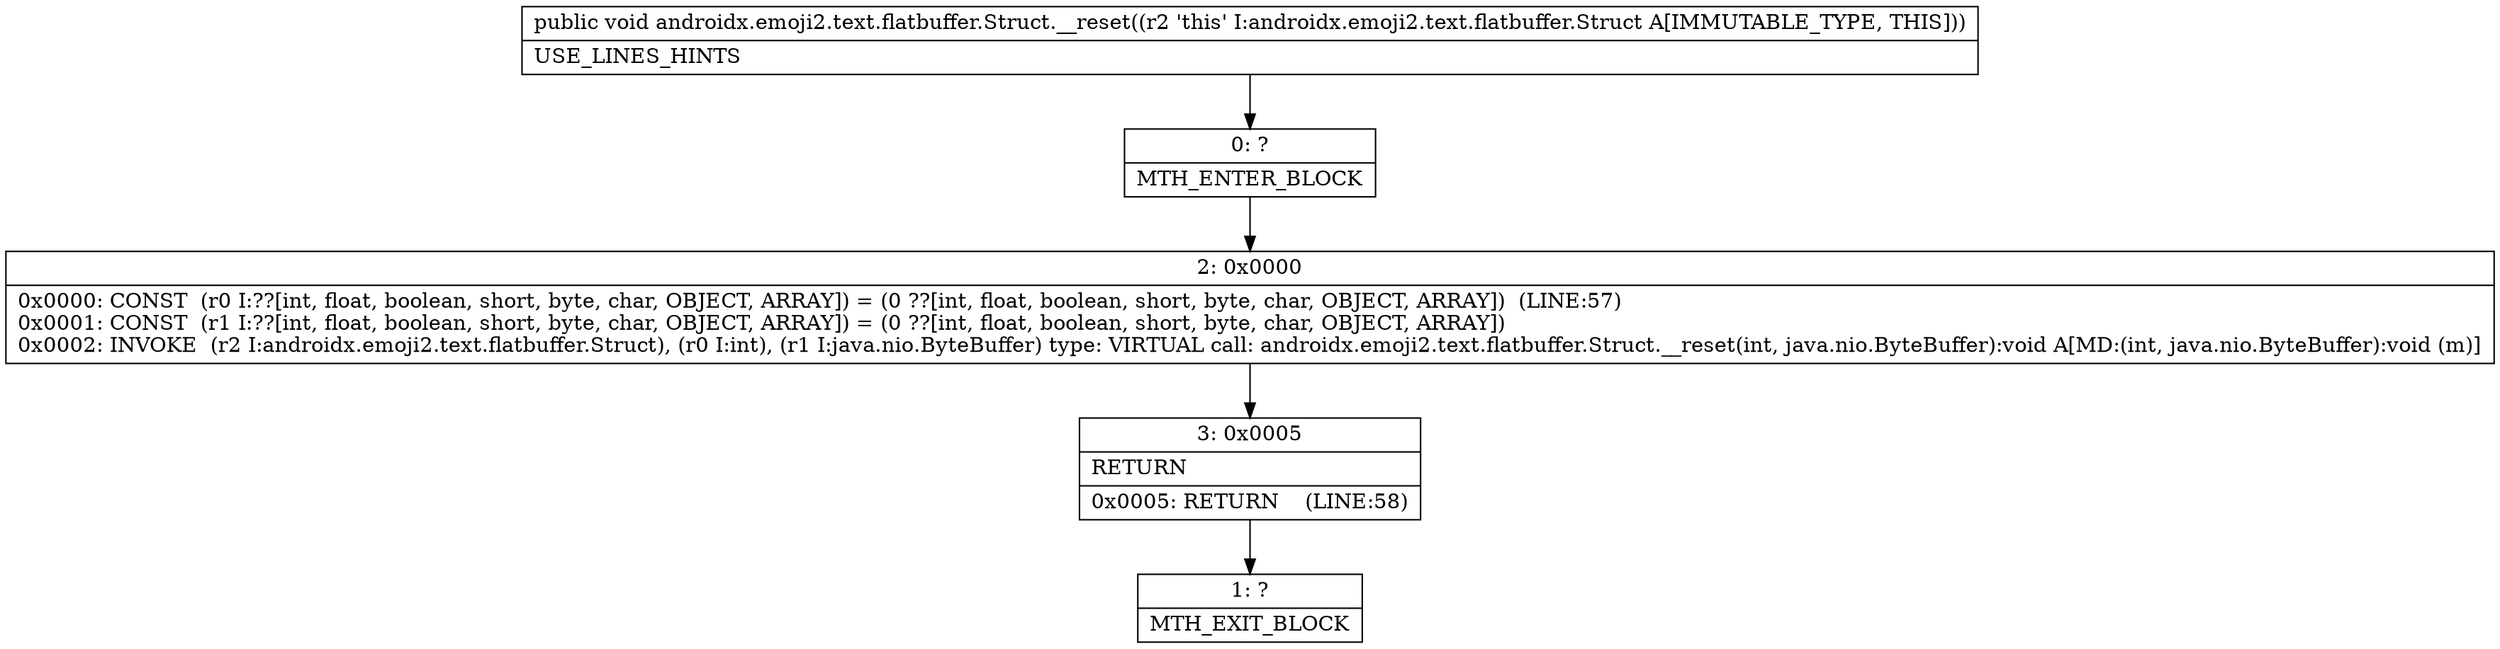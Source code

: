 digraph "CFG forandroidx.emoji2.text.flatbuffer.Struct.__reset()V" {
Node_0 [shape=record,label="{0\:\ ?|MTH_ENTER_BLOCK\l}"];
Node_2 [shape=record,label="{2\:\ 0x0000|0x0000: CONST  (r0 I:??[int, float, boolean, short, byte, char, OBJECT, ARRAY]) = (0 ??[int, float, boolean, short, byte, char, OBJECT, ARRAY])  (LINE:57)\l0x0001: CONST  (r1 I:??[int, float, boolean, short, byte, char, OBJECT, ARRAY]) = (0 ??[int, float, boolean, short, byte, char, OBJECT, ARRAY]) \l0x0002: INVOKE  (r2 I:androidx.emoji2.text.flatbuffer.Struct), (r0 I:int), (r1 I:java.nio.ByteBuffer) type: VIRTUAL call: androidx.emoji2.text.flatbuffer.Struct.__reset(int, java.nio.ByteBuffer):void A[MD:(int, java.nio.ByteBuffer):void (m)]\l}"];
Node_3 [shape=record,label="{3\:\ 0x0005|RETURN\l|0x0005: RETURN    (LINE:58)\l}"];
Node_1 [shape=record,label="{1\:\ ?|MTH_EXIT_BLOCK\l}"];
MethodNode[shape=record,label="{public void androidx.emoji2.text.flatbuffer.Struct.__reset((r2 'this' I:androidx.emoji2.text.flatbuffer.Struct A[IMMUTABLE_TYPE, THIS]))  | USE_LINES_HINTS\l}"];
MethodNode -> Node_0;Node_0 -> Node_2;
Node_2 -> Node_3;
Node_3 -> Node_1;
}

